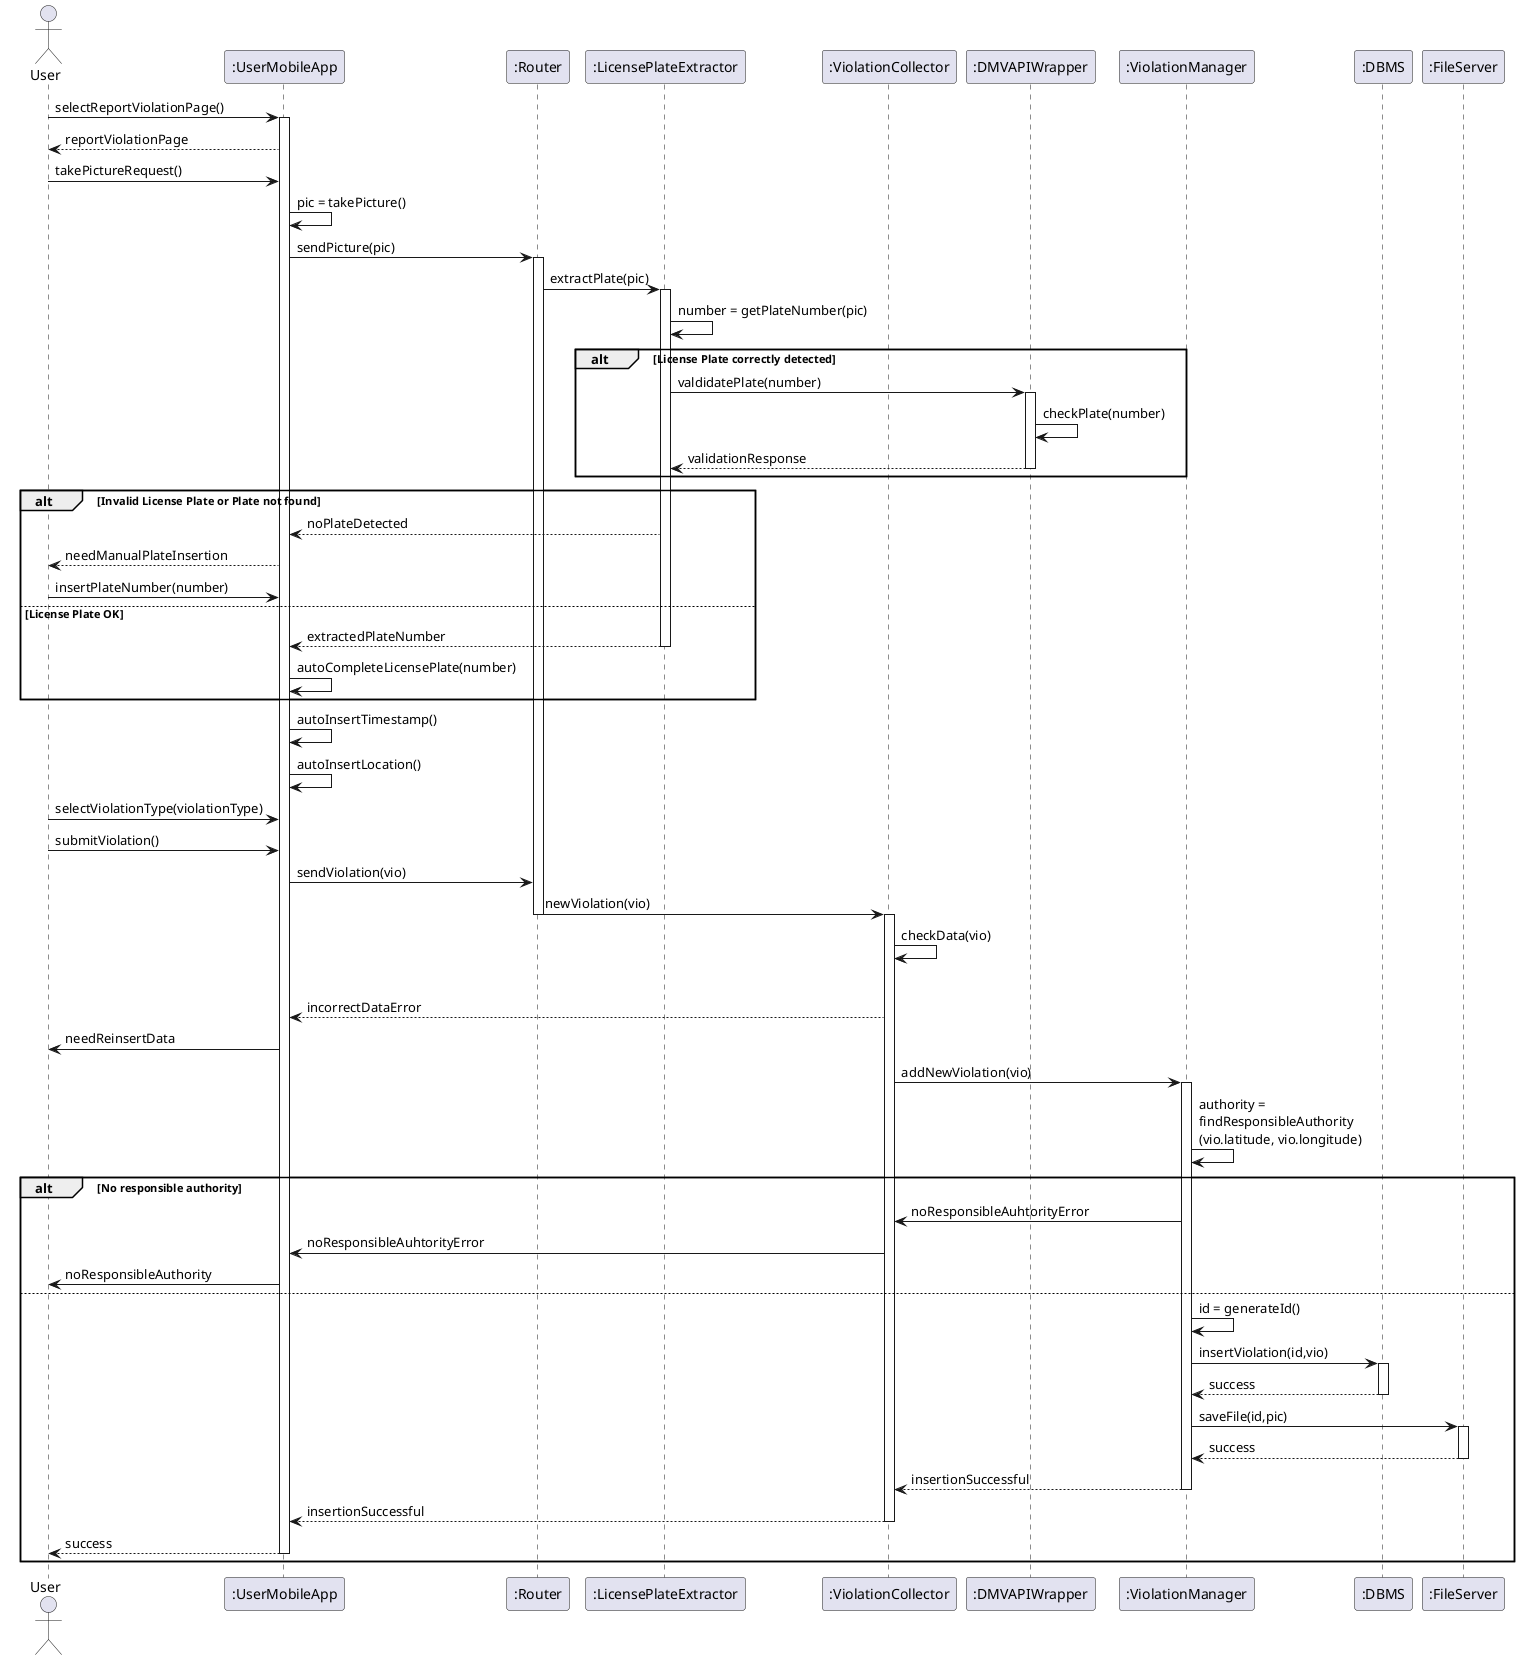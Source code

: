 @startuml dd_sequence_diagram_uc_1_3
skinparam Shadowing false

actor User as U
participant ":UserMobileApp" as UMA
participant ":Router" as R
participant ":LicensePlateExtractor" as LPE
participant ":ViolationCollector" as VC
participant ":DMVAPIWrapper" as DMV
participant ":ViolationManager" as VM
participant ":DBMS" as DBMS
participant ":FileServer" as FS

U -> UMA : selectReportViolationPage()
activate UMA 
UMA --> U : reportViolationPage
U -> UMA : takePictureRequest()
UMA -> UMA : pic = takePicture()
UMA -> R : sendPicture(pic)
activate R
R -> LPE : extractPlate(pic)
activate LPE
LPE -> LPE : number = getPlateNumber(pic)
alt License Plate correctly detected
LPE -> DMV : valdidatePlate(number)
activate DMV
DMV -> DMV : checkPlate(number)
DMV --> LPE : validationResponse
deactivate DMV
end
alt Invalid License Plate or Plate not found
LPE --> UMA : noPlateDetected
UMA --> U : needManualPlateInsertion
U -> UMA : insertPlateNumber(number)
else License Plate OK
LPE --> UMA : extractedPlateNumber
deactivate LPE
UMA -> UMA : autoCompleteLicensePlate(number)
end
UMA -> UMA : autoInsertTimestamp()
UMA -> UMA : autoInsertLocation()
U -> UMA : selectViolationType(violationType)
U -> UMA : submitViolation()
UMA -> R : sendViolation(vio)
R -> VC : newViolation(vio)
deactivate R
activate VC
VC -> VC : checkData(vio)
alt Incorrect Violation data
VC --> UMA : incorrectDataError
UMA -> U : needReinsertData
else
VC -> VM : addNewViolation(vio)
activate VM
VM -> VM : authority = \nfindResponsibleAuthority\n(vio.latitude, vio.longitude)
alt No responsible authority
VM -> VC : noResponsibleAuhtorityError
VC -> UMA : noResponsibleAuhtorityError
UMA -> U : noResponsibleAuthority
else
VM -> VM : id = generateId()
VM -> DBMS : insertViolation(id,vio)
activate DBMS
DBMS --> VM : success
deactivate DBMS
VM -> FS : saveFile(id,pic)
activate FS
FS --> VM : success
deactivate FS
VM --> VC : insertionSuccessful
deactivate VM
VC --> UMA : insertionSuccessful
deactivate VC
UMA --> U : success
deactivate UMA
end
@enduml